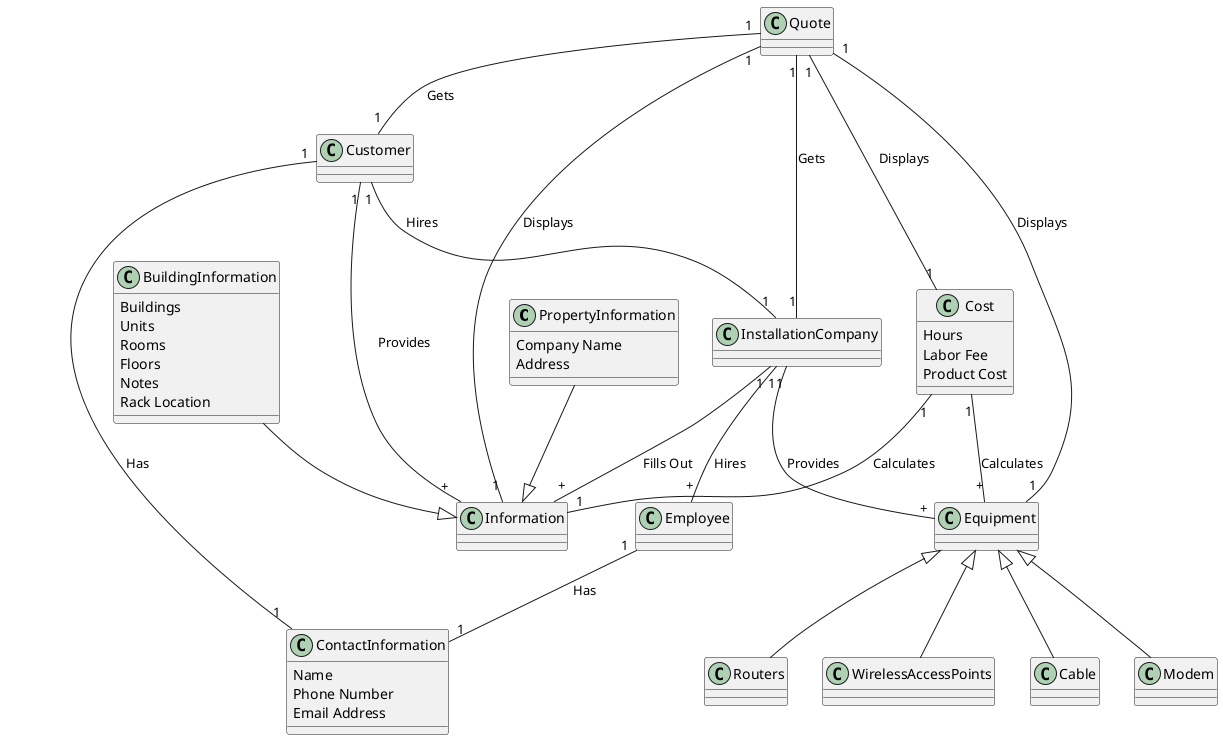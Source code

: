 @startuml

class PropertyInformation {
Company Name
Address
}

class BuildingInformation{
Buildings
Units
Rooms
Floors
Notes
Rack Location
}

class Cost {
Hours
Labor Fee
Product Cost
}

class Customer {

}

class Equipment {

}

class Information
class Quote
class InstallationCompany

class Employee {

}

class Cable
class Modem
class Routers
class WirelessAccessPoints

class ContactInformation {
    Name
    Phone Number
    Email Address
}

Customer "1" -- "1" InstallationCompany : Hires
PropertyInformation --|> Information
Quote "1" -- "1" Information : Displays
BuildingInformation --|> Information
InstallationCompany "1" -- "+" Information : Fills Out
InstallationCompany "1" -- "+" Equipment : Provides
InstallationCompany "1" -- "+" Employee : Hires
Quote "1" -- "1" Equipment : Displays
Quote "1" -- "1" Cost : Displays
Quote "1" -- "1" InstallationCompany : Gets
Quote "1" -- "1" Customer : Gets
Cost "1" -- "1" Information : Calculates
Cost "1" -- "+" Equipment : Calculates
Customer "1" -- "+" Information : Provides
Equipment <|-- Cable
Equipment <|-- Modem
Equipment <|-- Routers
Equipment <|-- WirelessAccessPoints

Customer "1" -- "1" ContactInformation : Has
Employee "1" -- "1" ContactInformation : Has


@enduml